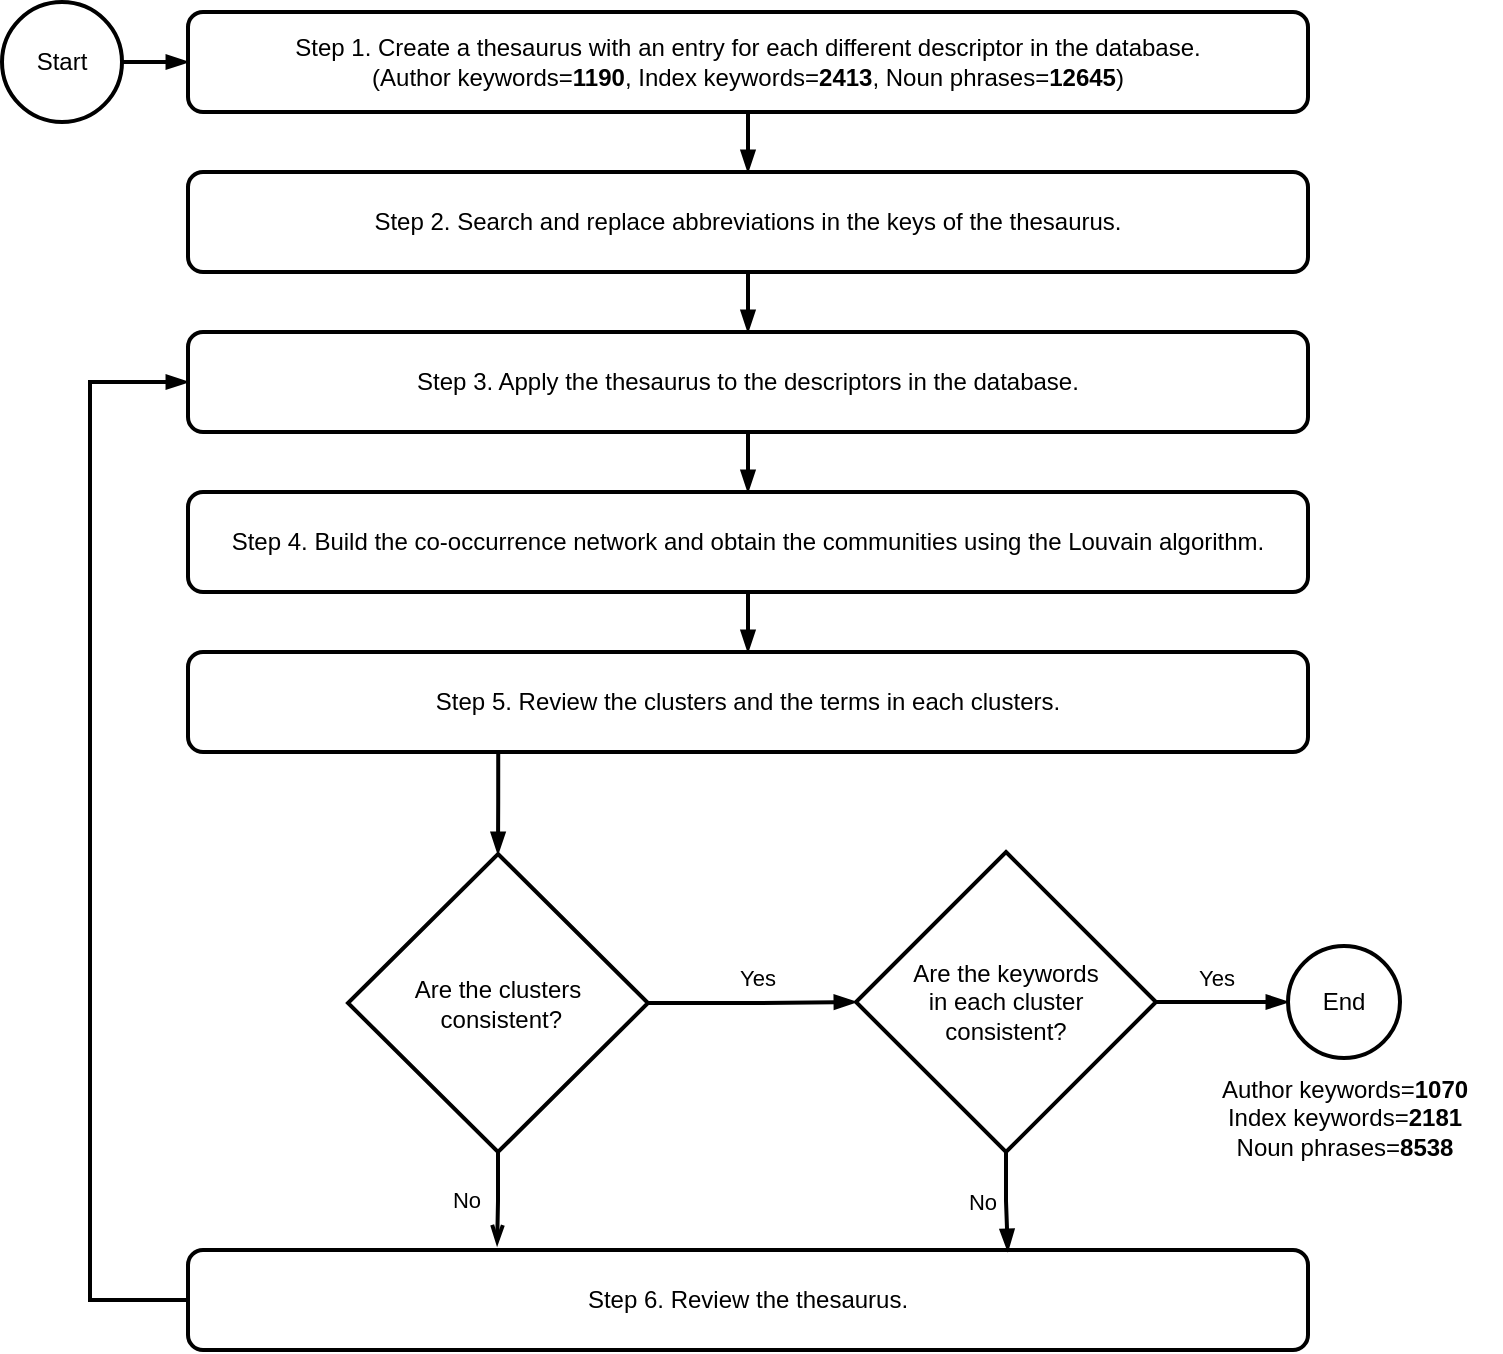<mxfile version="26.2.2">
  <diagram name="Página-1" id="5Pz19sIkCKMJ9ITZUsmq">
    <mxGraphModel dx="949" dy="814" grid="0" gridSize="10" guides="1" tooltips="1" connect="1" arrows="1" fold="1" page="1" pageScale="1" pageWidth="827" pageHeight="1169" background="#ffffff" math="0" shadow="0">
      <root>
        <mxCell id="0" />
        <mxCell id="1" parent="0" />
        <mxCell id="UmnoWcpD8A76yulOaXq0-20" style="edgeStyle=orthogonalEdgeStyle;rounded=0;orthogonalLoop=1;jettySize=auto;html=1;entryX=0.5;entryY=0;entryDx=0;entryDy=0;strokeColor=#000000;strokeWidth=2;endArrow=blockThin;endFill=1;" parent="1" source="UmnoWcpD8A76yulOaXq0-2" target="UmnoWcpD8A76yulOaXq0-3" edge="1">
          <mxGeometry relative="1" as="geometry" />
        </mxCell>
        <mxCell id="UmnoWcpD8A76yulOaXq0-2" value="Step 1. Create a thesaurus with an entry for each different descriptor in the database.&lt;br&gt;(Author keywords=&lt;b&gt;1190&lt;/b&gt;, Index keywords=&lt;b&gt;2413&lt;/b&gt;, Noun phrases=&lt;b&gt;12645&lt;/b&gt;)" style="rounded=1;whiteSpace=wrap;html=1;fillColor=#FFFFFF;strokeColor=#000000;strokeWidth=2;fontColor=#000000;" parent="1" vertex="1">
          <mxGeometry x="135" y="200" width="560" height="50" as="geometry" />
        </mxCell>
        <mxCell id="UmnoWcpD8A76yulOaXq0-21" style="edgeStyle=orthogonalEdgeStyle;shape=connector;rounded=0;orthogonalLoop=1;jettySize=auto;html=1;entryX=0.5;entryY=0;entryDx=0;entryDy=0;labelBackgroundColor=default;strokeColor=#000000;strokeWidth=2;align=center;verticalAlign=middle;fontFamily=Helvetica;fontSize=11;fontColor=default;endArrow=blockThin;endFill=1;" parent="1" source="UmnoWcpD8A76yulOaXq0-3" target="UmnoWcpD8A76yulOaXq0-4" edge="1">
          <mxGeometry relative="1" as="geometry" />
        </mxCell>
        <mxCell id="UmnoWcpD8A76yulOaXq0-3" value="Step 2. Search and replace abbreviations in the keys of the thesaurus." style="rounded=1;whiteSpace=wrap;html=1;fillColor=#FFFFFF;strokeColor=#000000;strokeWidth=2;fontColor=#000000;" parent="1" vertex="1">
          <mxGeometry x="135" y="280" width="560" height="50" as="geometry" />
        </mxCell>
        <mxCell id="UmnoWcpD8A76yulOaXq0-22" style="edgeStyle=orthogonalEdgeStyle;shape=connector;rounded=0;orthogonalLoop=1;jettySize=auto;html=1;entryX=0.5;entryY=0;entryDx=0;entryDy=0;labelBackgroundColor=default;strokeColor=#000000;strokeWidth=2;align=center;verticalAlign=middle;fontFamily=Helvetica;fontSize=11;fontColor=default;endArrow=blockThin;endFill=1;" parent="1" source="UmnoWcpD8A76yulOaXq0-4" target="UmnoWcpD8A76yulOaXq0-5" edge="1">
          <mxGeometry relative="1" as="geometry" />
        </mxCell>
        <mxCell id="UmnoWcpD8A76yulOaXq0-4" value="Step 3. Apply the thesaurus to the descriptors in the database." style="rounded=1;whiteSpace=wrap;html=1;fillColor=#FFFFFF;strokeColor=#000000;strokeWidth=2;fontColor=#000000;" parent="1" vertex="1">
          <mxGeometry x="135" y="360" width="560" height="50" as="geometry" />
        </mxCell>
        <mxCell id="UmnoWcpD8A76yulOaXq0-23" style="edgeStyle=orthogonalEdgeStyle;shape=connector;rounded=0;orthogonalLoop=1;jettySize=auto;html=1;entryX=0.5;entryY=0;entryDx=0;entryDy=0;labelBackgroundColor=default;strokeColor=#000000;strokeWidth=2;align=center;verticalAlign=middle;fontFamily=Helvetica;fontSize=11;fontColor=default;endArrow=blockThin;endFill=1;" parent="1" source="UmnoWcpD8A76yulOaXq0-5" target="UmnoWcpD8A76yulOaXq0-6" edge="1">
          <mxGeometry relative="1" as="geometry" />
        </mxCell>
        <mxCell id="UmnoWcpD8A76yulOaXq0-5" value="Step 4. Build the co-occurrence network and obtain the communities using the Louvain algorithm." style="rounded=1;whiteSpace=wrap;html=1;fillColor=#FFFFFF;strokeColor=#000000;strokeWidth=2;fontColor=#000000;" parent="1" vertex="1">
          <mxGeometry x="135" y="440" width="560" height="50" as="geometry" />
        </mxCell>
        <mxCell id="UmnoWcpD8A76yulOaXq0-24" style="edgeStyle=orthogonalEdgeStyle;shape=connector;rounded=0;orthogonalLoop=1;jettySize=auto;html=1;entryX=0.5;entryY=0;entryDx=0;entryDy=0;labelBackgroundColor=default;strokeColor=#000000;strokeWidth=2;align=center;verticalAlign=middle;fontFamily=Helvetica;fontSize=11;fontColor=default;endArrow=blockThin;endFill=1;exitX=0.277;exitY=0.988;exitDx=0;exitDy=0;exitPerimeter=0;" parent="1" source="UmnoWcpD8A76yulOaXq0-6" target="UmnoWcpD8A76yulOaXq0-8" edge="1">
          <mxGeometry relative="1" as="geometry" />
        </mxCell>
        <mxCell id="UmnoWcpD8A76yulOaXq0-6" value="Step 5. Review the clusters and the terms in each clusters." style="rounded=1;whiteSpace=wrap;html=1;fillColor=#FFFFFF;strokeColor=#000000;strokeWidth=2;fontColor=#000000;" parent="1" vertex="1">
          <mxGeometry x="135" y="520" width="560" height="50" as="geometry" />
        </mxCell>
        <mxCell id="UmnoWcpD8A76yulOaXq0-8" value="Are the clusters&lt;br&gt;&amp;nbsp;consistent?" style="rhombus;whiteSpace=wrap;html=1;fillColor=#FFFFFF;strokeColor=#000000;strokeWidth=2;fontColor=#000000;" parent="1" vertex="1">
          <mxGeometry x="215" y="621" width="150" height="149" as="geometry" />
        </mxCell>
        <mxCell id="UmnoWcpD8A76yulOaXq0-9" value="Are the&amp;nbsp;keywords&lt;br&gt;in each cluster &lt;br&gt;consistent?" style="rhombus;whiteSpace=wrap;html=1;fillColor=#FFFFFF;strokeColor=#000000;strokeWidth=2;fontColor=#000000;" parent="1" vertex="1">
          <mxGeometry x="469" y="620" width="150" height="150" as="geometry" />
        </mxCell>
        <mxCell id="UmnoWcpD8A76yulOaXq0-10" style="edgeStyle=orthogonalEdgeStyle;rounded=0;orthogonalLoop=1;jettySize=auto;html=1;entryX=0;entryY=0.5;entryDx=0;entryDy=0;strokeColor=#000000;endArrow=blockThin;endFill=1;strokeWidth=2;" parent="1" source="UmnoWcpD8A76yulOaXq0-8" target="UmnoWcpD8A76yulOaXq0-9" edge="1">
          <mxGeometry relative="1" as="geometry" />
        </mxCell>
        <mxCell id="UmnoWcpD8A76yulOaXq0-11" value="Yes&amp;nbsp;" style="edgeLabel;html=1;align=center;verticalAlign=middle;resizable=0;points=[];fontColor=#000000;labelBackgroundColor=none;" parent="UmnoWcpD8A76yulOaXq0-10" vertex="1" connectable="0">
          <mxGeometry x="0.121" y="1" relative="1" as="geometry">
            <mxPoint x="-2" y="-11" as="offset" />
          </mxGeometry>
        </mxCell>
        <mxCell id="UmnoWcpD8A76yulOaXq0-12" value="End" style="ellipse;whiteSpace=wrap;html=1;aspect=fixed;fillColor=#FFFFFF;strokeColor=#000000;strokeWidth=2;fontColor=#000000;" parent="1" vertex="1">
          <mxGeometry x="685" y="667" width="56" height="56" as="geometry" />
        </mxCell>
        <mxCell id="UmnoWcpD8A76yulOaXq0-13" style="edgeStyle=orthogonalEdgeStyle;rounded=0;orthogonalLoop=1;jettySize=auto;html=1;entryX=0;entryY=0.5;entryDx=0;entryDy=0;strokeColor=#000000;strokeWidth=2;endArrow=blockThin;endFill=1;" parent="1" source="UmnoWcpD8A76yulOaXq0-9" target="UmnoWcpD8A76yulOaXq0-12" edge="1">
          <mxGeometry relative="1" as="geometry" />
        </mxCell>
        <mxCell id="UmnoWcpD8A76yulOaXq0-17" value="Yes" style="edgeLabel;html=1;align=center;verticalAlign=middle;resizable=0;points=[];fontColor=#000000;labelBackgroundColor=none;" parent="UmnoWcpD8A76yulOaXq0-13" vertex="1" connectable="0">
          <mxGeometry x="-0.086" y="-1" relative="1" as="geometry">
            <mxPoint y="-13" as="offset" />
          </mxGeometry>
        </mxCell>
        <mxCell id="UmnoWcpD8A76yulOaXq0-25" style="edgeStyle=orthogonalEdgeStyle;shape=connector;rounded=0;orthogonalLoop=1;jettySize=auto;html=1;entryX=0;entryY=0.5;entryDx=0;entryDy=0;labelBackgroundColor=default;strokeColor=#000000;strokeWidth=2;align=center;verticalAlign=middle;fontFamily=Helvetica;fontSize=11;fontColor=default;endArrow=blockThin;endFill=1;" parent="1" source="UmnoWcpD8A76yulOaXq0-14" target="UmnoWcpD8A76yulOaXq0-4" edge="1">
          <mxGeometry relative="1" as="geometry">
            <Array as="points">
              <mxPoint x="86" y="844.0" />
              <mxPoint x="86" y="385" />
            </Array>
          </mxGeometry>
        </mxCell>
        <mxCell id="UmnoWcpD8A76yulOaXq0-14" value="Step 6. Review the thesaurus." style="rounded=1;whiteSpace=wrap;html=1;fillColor=#FFFFFF;strokeColor=#000000;strokeWidth=2;fontColor=#000000;" parent="1" vertex="1">
          <mxGeometry x="135" y="819" width="560" height="50" as="geometry" />
        </mxCell>
        <mxCell id="UmnoWcpD8A76yulOaXq0-15" style="edgeStyle=orthogonalEdgeStyle;rounded=0;orthogonalLoop=1;jettySize=auto;html=1;entryX=0.276;entryY=-0.045;entryDx=0;entryDy=0;entryPerimeter=0;strokeColor=#000000;strokeWidth=2;endArrow=openThin;endFill=0;" parent="1" source="UmnoWcpD8A76yulOaXq0-8" target="UmnoWcpD8A76yulOaXq0-14" edge="1">
          <mxGeometry relative="1" as="geometry" />
        </mxCell>
        <mxCell id="UmnoWcpD8A76yulOaXq0-16" value="No" style="edgeLabel;html=1;align=center;verticalAlign=middle;resizable=0;points=[];fontColor=#000000;labelBackgroundColor=none;" parent="UmnoWcpD8A76yulOaXq0-15" vertex="1" connectable="0">
          <mxGeometry x="-0.228" relative="1" as="geometry">
            <mxPoint x="-16" y="6" as="offset" />
          </mxGeometry>
        </mxCell>
        <mxCell id="UmnoWcpD8A76yulOaXq0-18" style="edgeStyle=orthogonalEdgeStyle;rounded=0;orthogonalLoop=1;jettySize=auto;html=1;entryX=0.732;entryY=0.01;entryDx=0;entryDy=0;entryPerimeter=0;strokeWidth=2;endArrow=blockThin;endFill=1;strokeColor=#000000;" parent="1" source="UmnoWcpD8A76yulOaXq0-9" target="UmnoWcpD8A76yulOaXq0-14" edge="1">
          <mxGeometry relative="1" as="geometry" />
        </mxCell>
        <mxCell id="UmnoWcpD8A76yulOaXq0-19" value="No" style="edgeLabel;html=1;align=center;verticalAlign=middle;resizable=0;points=[];labelBackgroundColor=none;fontColor=#000000;" parent="UmnoWcpD8A76yulOaXq0-18" vertex="1" connectable="0">
          <mxGeometry x="-0.027" relative="1" as="geometry">
            <mxPoint x="-12" as="offset" />
          </mxGeometry>
        </mxCell>
        <mxCell id="UmnoWcpD8A76yulOaXq0-27" style="edgeStyle=orthogonalEdgeStyle;shape=connector;rounded=0;orthogonalLoop=1;jettySize=auto;html=1;entryX=0;entryY=0.5;entryDx=0;entryDy=0;labelBackgroundColor=default;strokeColor=#000000;strokeWidth=2;align=center;verticalAlign=middle;fontFamily=Helvetica;fontSize=11;fontColor=default;endArrow=blockThin;endFill=1;" parent="1" source="UmnoWcpD8A76yulOaXq0-26" target="UmnoWcpD8A76yulOaXq0-2" edge="1">
          <mxGeometry relative="1" as="geometry" />
        </mxCell>
        <mxCell id="UmnoWcpD8A76yulOaXq0-26" value="Start" style="ellipse;whiteSpace=wrap;html=1;aspect=fixed;fillColor=#FFFFFF;strokeColor=#000000;strokeWidth=2;fontColor=#000000;" parent="1" vertex="1">
          <mxGeometry x="42" y="195" width="60" height="60" as="geometry" />
        </mxCell>
        <mxCell id="qUuEupuPtlznBeRZlpQa-1" value="Author keywords=&lt;b&gt;1070&lt;/b&gt;&lt;br&gt;Index keywords=&lt;b&gt;2181&lt;/b&gt;&lt;br&gt;Noun phrases=&lt;b&gt;8538&lt;/b&gt;" style="text;html=1;strokeColor=none;fillColor=none;align=center;verticalAlign=middle;whiteSpace=wrap;rounded=0;fontColor=#000000;" parent="1" vertex="1">
          <mxGeometry x="634.5" y="725" width="157" height="55" as="geometry" />
        </mxCell>
      </root>
    </mxGraphModel>
  </diagram>
</mxfile>
